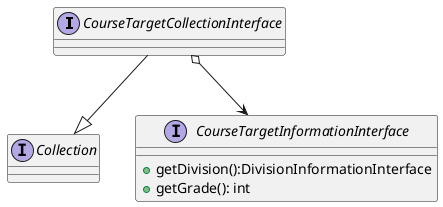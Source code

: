 @startuml

interface CourseTargetCollectionInterface

interface Collection

interface CourseTargetInformationInterface {
    +getDivision():DivisionInformationInterface
    +getGrade(): int
}

CourseTargetCollectionInterface --|> Collection

CourseTargetCollectionInterface o--> CourseTargetInformationInterface

@enduml